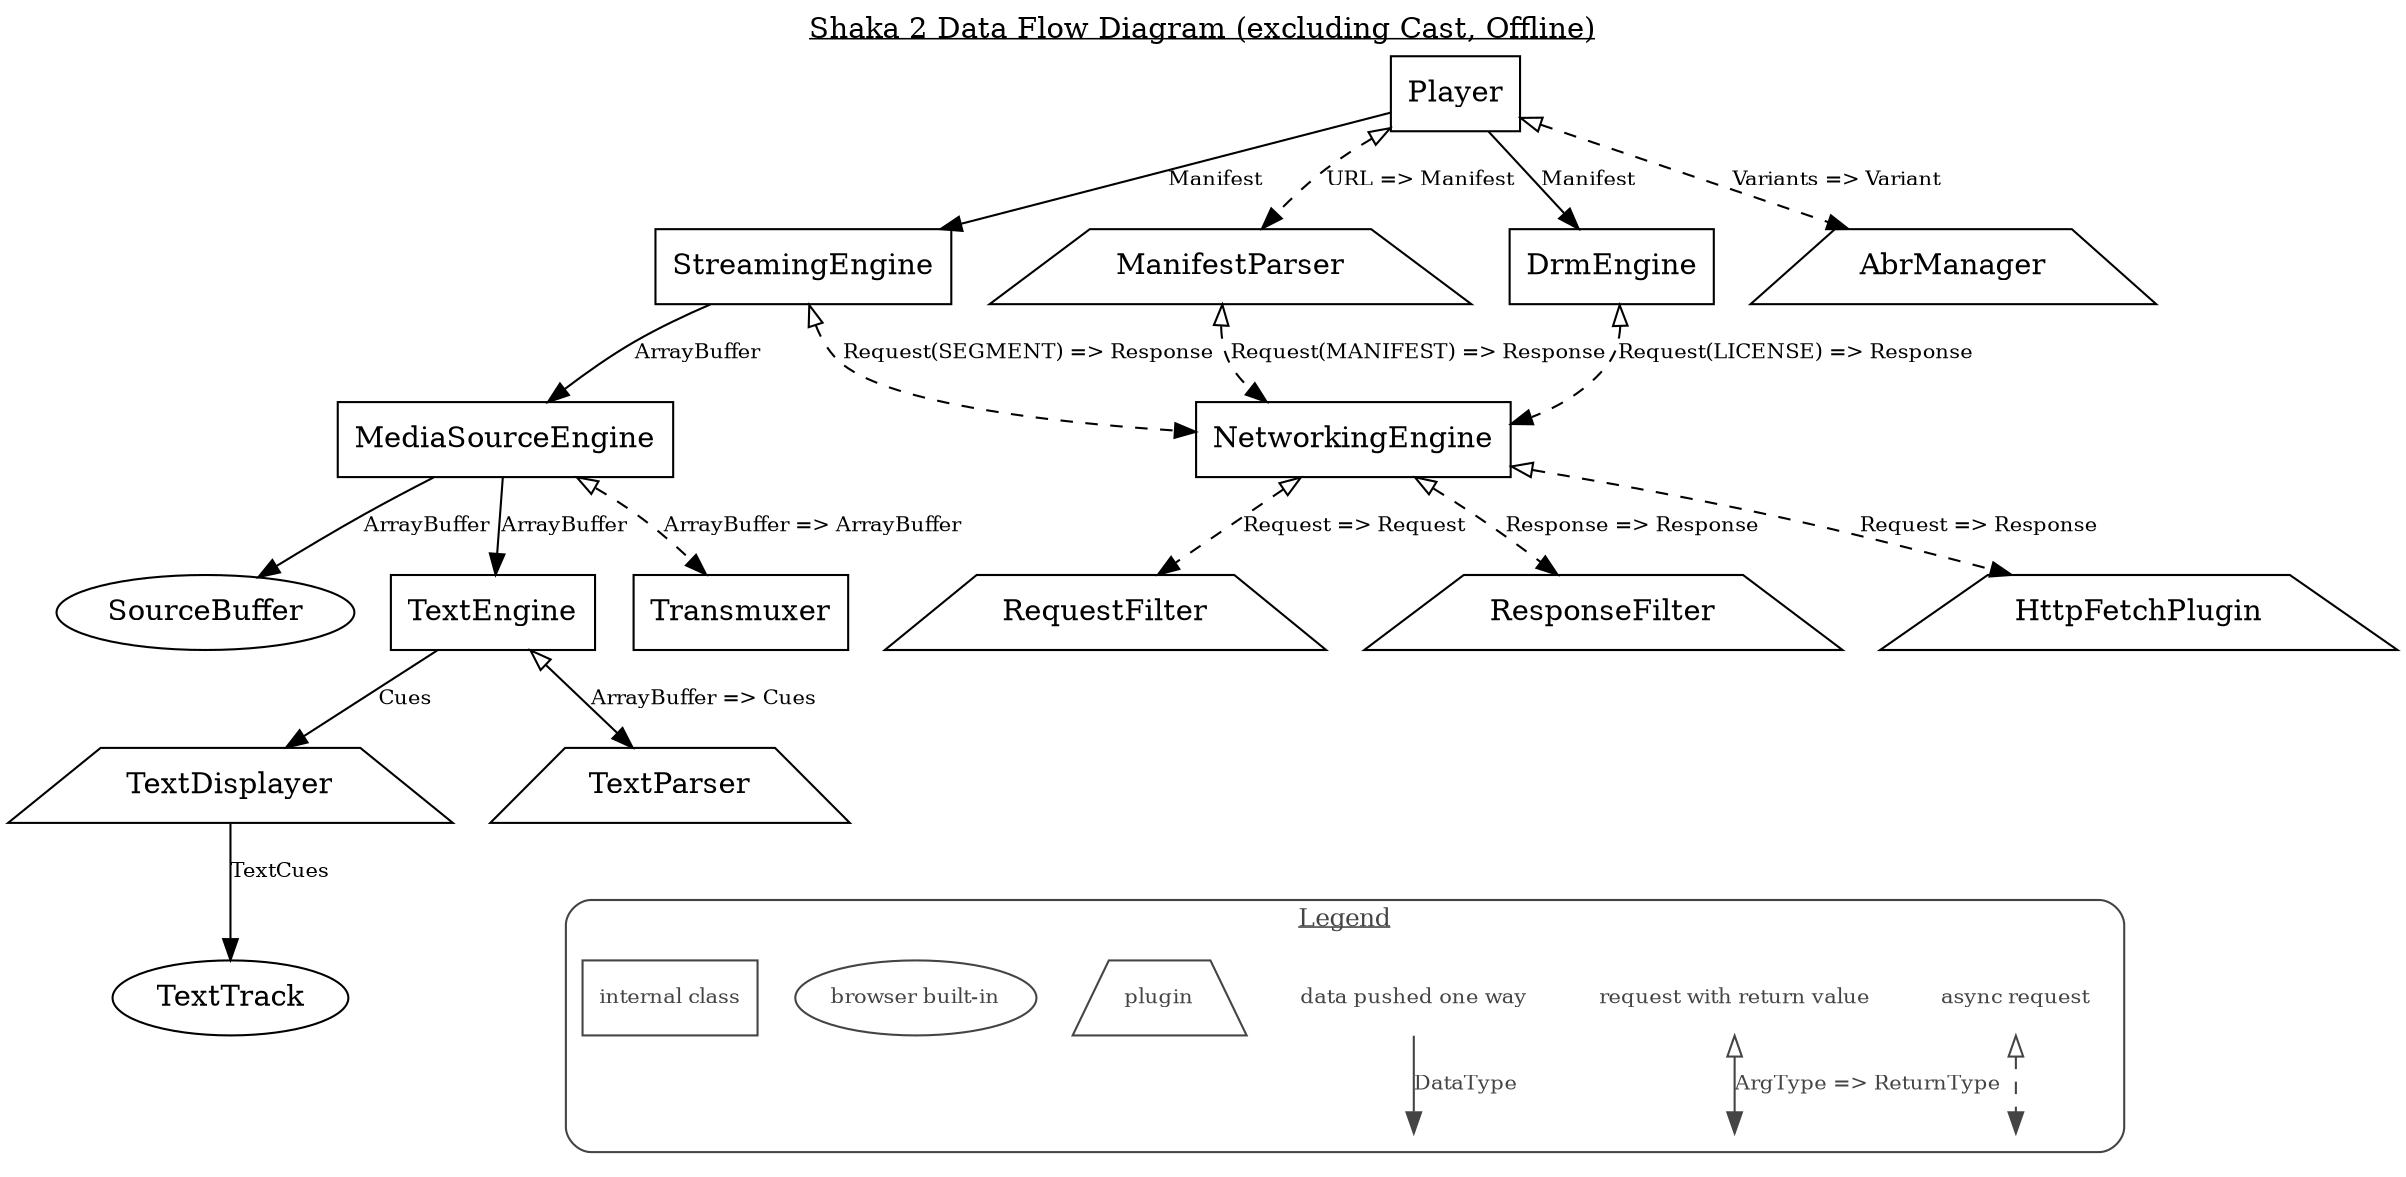 # Generate png with: dot -Tpng -O dataflow.gv

digraph shaka2_data {
  label=<<u>Shaka 2 Data Flow Diagram (excluding Cast, Offline)</u>>
  labelloc=t
  node [ shape=rectangle ]
  edge [ fontsize=10 ]

  SourceBuffer [ shape=oval ]
  TextTrack [ shape=oval ]

  AbrManager [ shape=trapezium ]
  ManifestParser [ shape=trapezium ]
  TextDisplayer [ shape=trapezium ]
  TextParser [ shape=trapezium ]
  RequestFilter [ shape=trapezium ]
  ResponseFilter [ shape=trapezium ]
  HttpFetchPlugin [ shape=trapezium ]

  Player -> AbrManager [ label="Variants => Variant" dir=both arrowtail=onormal style=dashed ]
  Player -> ManifestParser [ label="URL => Manifest" dir=both arrowtail=onormal style=dashed ]
  Player -> StreamingEngine [ label=Manifest ]
  Player -> DrmEngine [ label=Manifest ]

  ManifestParser -> NetworkingEngine [ label="Request(MANIFEST) => Response" dir=both arrowtail=onormal style=dashed ]
  StreamingEngine -> NetworkingEngine [ label="Request(SEGMENT) => Response" dir=both arrowtail=onormal style=dashed ]
  DrmEngine -> NetworkingEngine [ label="Request(LICENSE) => Response" dir=both arrowtail=onormal style=dashed ]

  StreamingEngine -> MediaSourceEngine [ label="ArrayBuffer" ]
  MediaSourceEngine -> SourceBuffer [ label="ArrayBuffer" ]
  MediaSourceEngine -> TextEngine [ label="ArrayBuffer" ]
  MediaSourceEngine -> Transmuxer [ label="ArrayBuffer => ArrayBuffer" dir=both arrowtail=onormal style=dashed ]

  TextEngine -> TextParser [ label="ArrayBuffer => Cues" dir=both arrowtail=onormal ]
  TextEngine -> TextDisplayer [ label="Cues" ]
  TextDisplayer -> TextTrack [ label="TextCues" ]

  NetworkingEngine -> RequestFilter [ label="Request => Request" dir=both arrowtail=onormal style=dashed ]
  NetworkingEngine -> ResponseFilter [ label="Response => Response" dir=both arrowtail=onormal style=dashed ]
  NetworkingEngine -> HttpFetchPlugin [ label="Request => Response" dir=both arrowtail=onormal style=dashed ]

  subgraph cluster_legend {
    style=rounded
    color="#444444"
    label=<<u>Legend</u>>
    fontsize=12
    fontcolor="#444444"

    node [ shape=plaintext color="#444444" fontsize=10 fontcolor="#444444" ]
    edge [ color="#444444" fontcolor="#444444" ]

    blank1 [ label="" fixedsize=true height=0 ]
    blank2 [ label="" fixedsize=true height=0 ]
    blank3 [ label="" fixedsize=true height=0 ]
    "async request" -> blank3 [ dir=both arrowtail=onormal style=dashed ]
    "request with return value" -> blank2 [ dir=both arrowtail=onormal label="ArgType => ReturnType" ]
    "data pushed one way" -> blank1 [ label="DataType" ]

    plugin [ shape=trapezium ]
    "browser built-in" [ shape=oval ]
    "internal class" [ shape=rectangle ]
  }

  # Hack to move the legend beneath the main graph:
  TextParser -> "internal class" [ style=invisible arrowhead=none ]
}

